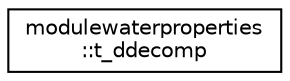 digraph "Graphical Class Hierarchy"
{
 // LATEX_PDF_SIZE
  edge [fontname="Helvetica",fontsize="10",labelfontname="Helvetica",labelfontsize="10"];
  node [fontname="Helvetica",fontsize="10",shape=record];
  rankdir="LR";
  Node0 [label="modulewaterproperties\l::t_ddecomp",height=0.2,width=0.4,color="black", fillcolor="white", style="filled",URL="$structmodulewaterproperties_1_1t__ddecomp.html",tooltip=" "];
}
